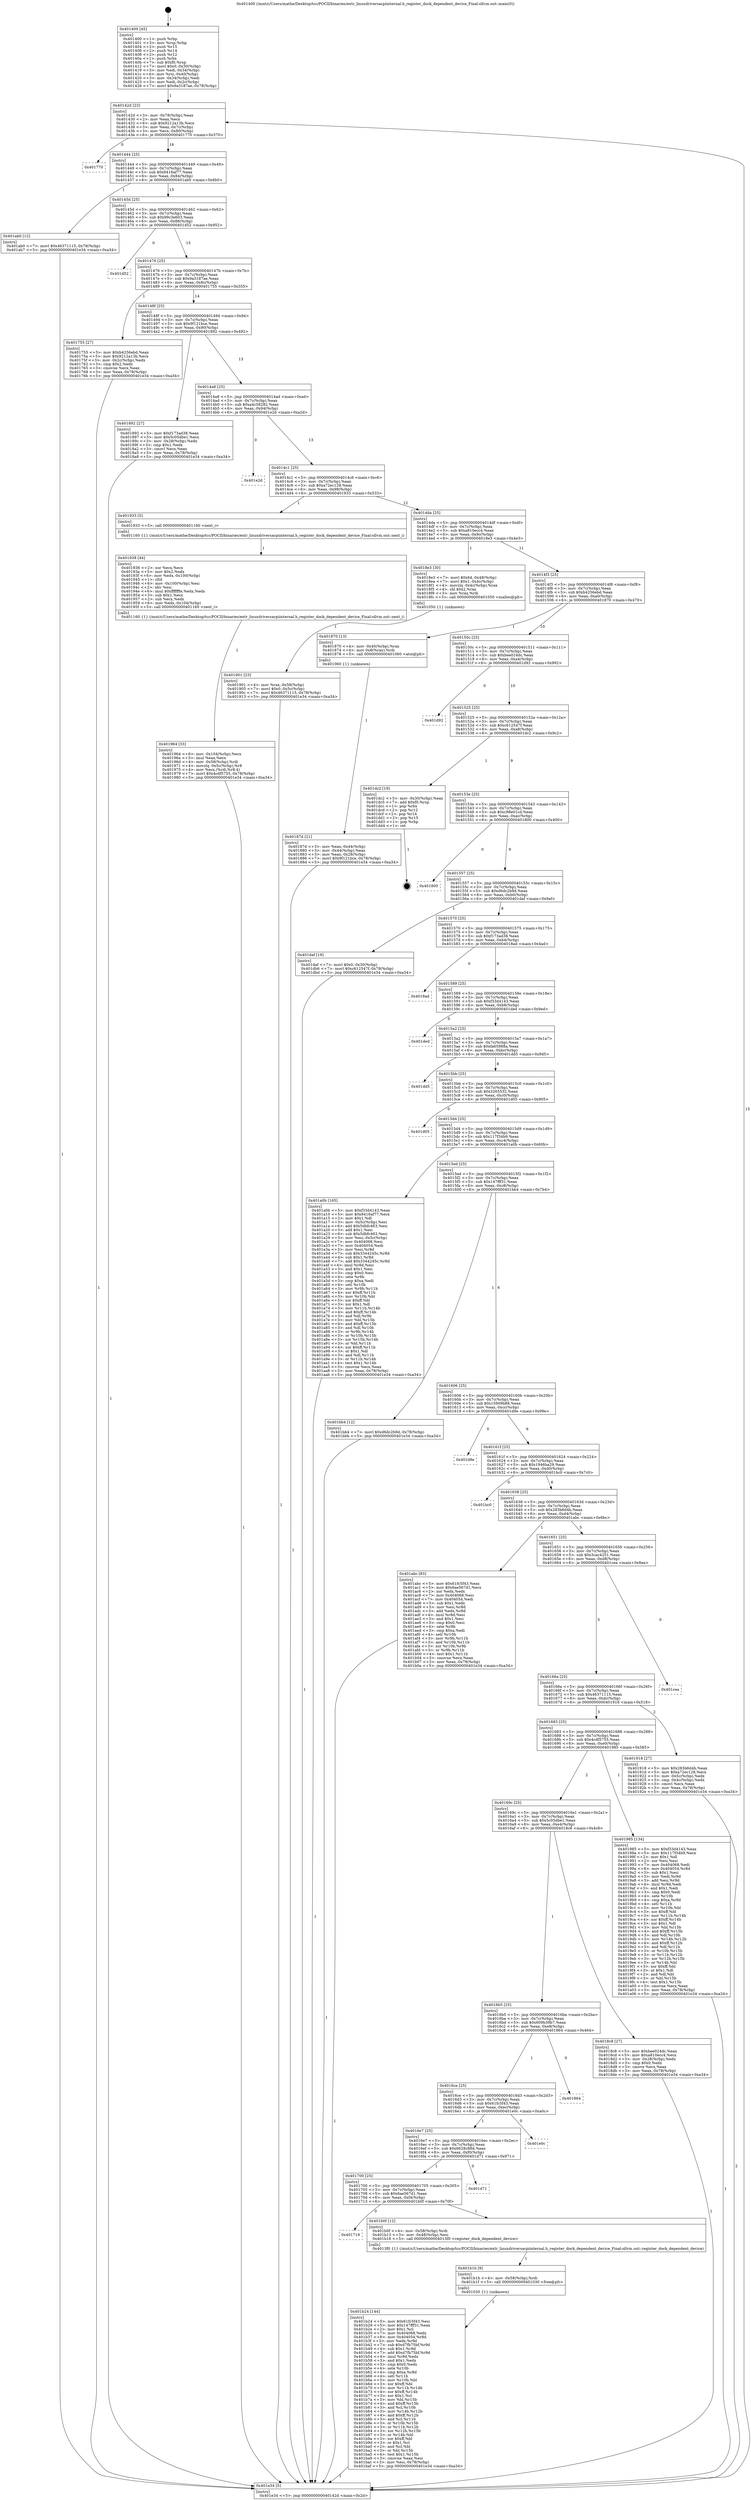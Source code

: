 digraph "0x401400" {
  label = "0x401400 (/mnt/c/Users/mathe/Desktop/tcc/POCII/binaries/extr_linuxdriversacpiinternal.h_register_dock_dependent_device_Final-ollvm.out::main(0))"
  labelloc = "t"
  node[shape=record]

  Entry [label="",width=0.3,height=0.3,shape=circle,fillcolor=black,style=filled]
  "0x40142d" [label="{
     0x40142d [23]\l
     | [instrs]\l
     &nbsp;&nbsp;0x40142d \<+3\>: mov -0x78(%rbp),%eax\l
     &nbsp;&nbsp;0x401430 \<+2\>: mov %eax,%ecx\l
     &nbsp;&nbsp;0x401432 \<+6\>: sub $0x9212a13b,%ecx\l
     &nbsp;&nbsp;0x401438 \<+3\>: mov %eax,-0x7c(%rbp)\l
     &nbsp;&nbsp;0x40143b \<+3\>: mov %ecx,-0x80(%rbp)\l
     &nbsp;&nbsp;0x40143e \<+6\>: je 0000000000401770 \<main+0x370\>\l
  }"]
  "0x401770" [label="{
     0x401770\l
  }", style=dashed]
  "0x401444" [label="{
     0x401444 [25]\l
     | [instrs]\l
     &nbsp;&nbsp;0x401444 \<+5\>: jmp 0000000000401449 \<main+0x49\>\l
     &nbsp;&nbsp;0x401449 \<+3\>: mov -0x7c(%rbp),%eax\l
     &nbsp;&nbsp;0x40144c \<+5\>: sub $0x9416af77,%eax\l
     &nbsp;&nbsp;0x401451 \<+6\>: mov %eax,-0x84(%rbp)\l
     &nbsp;&nbsp;0x401457 \<+6\>: je 0000000000401ab0 \<main+0x6b0\>\l
  }"]
  Exit [label="",width=0.3,height=0.3,shape=circle,fillcolor=black,style=filled,peripheries=2]
  "0x401ab0" [label="{
     0x401ab0 [12]\l
     | [instrs]\l
     &nbsp;&nbsp;0x401ab0 \<+7\>: movl $0x46371115,-0x78(%rbp)\l
     &nbsp;&nbsp;0x401ab7 \<+5\>: jmp 0000000000401e34 \<main+0xa34\>\l
  }"]
  "0x40145d" [label="{
     0x40145d [25]\l
     | [instrs]\l
     &nbsp;&nbsp;0x40145d \<+5\>: jmp 0000000000401462 \<main+0x62\>\l
     &nbsp;&nbsp;0x401462 \<+3\>: mov -0x7c(%rbp),%eax\l
     &nbsp;&nbsp;0x401465 \<+5\>: sub $0x99c3e603,%eax\l
     &nbsp;&nbsp;0x40146a \<+6\>: mov %eax,-0x88(%rbp)\l
     &nbsp;&nbsp;0x401470 \<+6\>: je 0000000000401d52 \<main+0x952\>\l
  }"]
  "0x401b24" [label="{
     0x401b24 [144]\l
     | [instrs]\l
     &nbsp;&nbsp;0x401b24 \<+5\>: mov $0x61fc5f43,%esi\l
     &nbsp;&nbsp;0x401b29 \<+5\>: mov $0x147fff31,%eax\l
     &nbsp;&nbsp;0x401b2e \<+2\>: mov $0x1,%cl\l
     &nbsp;&nbsp;0x401b30 \<+7\>: mov 0x404068,%edx\l
     &nbsp;&nbsp;0x401b37 \<+8\>: mov 0x404054,%r8d\l
     &nbsp;&nbsp;0x401b3f \<+3\>: mov %edx,%r9d\l
     &nbsp;&nbsp;0x401b42 \<+7\>: sub $0xd7fb75bf,%r9d\l
     &nbsp;&nbsp;0x401b49 \<+4\>: sub $0x1,%r9d\l
     &nbsp;&nbsp;0x401b4d \<+7\>: add $0xd7fb75bf,%r9d\l
     &nbsp;&nbsp;0x401b54 \<+4\>: imul %r9d,%edx\l
     &nbsp;&nbsp;0x401b58 \<+3\>: and $0x1,%edx\l
     &nbsp;&nbsp;0x401b5b \<+3\>: cmp $0x0,%edx\l
     &nbsp;&nbsp;0x401b5e \<+4\>: sete %r10b\l
     &nbsp;&nbsp;0x401b62 \<+4\>: cmp $0xa,%r8d\l
     &nbsp;&nbsp;0x401b66 \<+4\>: setl %r11b\l
     &nbsp;&nbsp;0x401b6a \<+3\>: mov %r10b,%bl\l
     &nbsp;&nbsp;0x401b6d \<+3\>: xor $0xff,%bl\l
     &nbsp;&nbsp;0x401b70 \<+3\>: mov %r11b,%r14b\l
     &nbsp;&nbsp;0x401b73 \<+4\>: xor $0xff,%r14b\l
     &nbsp;&nbsp;0x401b77 \<+3\>: xor $0x1,%cl\l
     &nbsp;&nbsp;0x401b7a \<+3\>: mov %bl,%r15b\l
     &nbsp;&nbsp;0x401b7d \<+4\>: and $0xff,%r15b\l
     &nbsp;&nbsp;0x401b81 \<+3\>: and %cl,%r10b\l
     &nbsp;&nbsp;0x401b84 \<+3\>: mov %r14b,%r12b\l
     &nbsp;&nbsp;0x401b87 \<+4\>: and $0xff,%r12b\l
     &nbsp;&nbsp;0x401b8b \<+3\>: and %cl,%r11b\l
     &nbsp;&nbsp;0x401b8e \<+3\>: or %r10b,%r15b\l
     &nbsp;&nbsp;0x401b91 \<+3\>: or %r11b,%r12b\l
     &nbsp;&nbsp;0x401b94 \<+3\>: xor %r12b,%r15b\l
     &nbsp;&nbsp;0x401b97 \<+3\>: or %r14b,%bl\l
     &nbsp;&nbsp;0x401b9a \<+3\>: xor $0xff,%bl\l
     &nbsp;&nbsp;0x401b9d \<+3\>: or $0x1,%cl\l
     &nbsp;&nbsp;0x401ba0 \<+2\>: and %cl,%bl\l
     &nbsp;&nbsp;0x401ba2 \<+3\>: or %bl,%r15b\l
     &nbsp;&nbsp;0x401ba5 \<+4\>: test $0x1,%r15b\l
     &nbsp;&nbsp;0x401ba9 \<+3\>: cmovne %eax,%esi\l
     &nbsp;&nbsp;0x401bac \<+3\>: mov %esi,-0x78(%rbp)\l
     &nbsp;&nbsp;0x401baf \<+5\>: jmp 0000000000401e34 \<main+0xa34\>\l
  }"]
  "0x401d52" [label="{
     0x401d52\l
  }", style=dashed]
  "0x401476" [label="{
     0x401476 [25]\l
     | [instrs]\l
     &nbsp;&nbsp;0x401476 \<+5\>: jmp 000000000040147b \<main+0x7b\>\l
     &nbsp;&nbsp;0x40147b \<+3\>: mov -0x7c(%rbp),%eax\l
     &nbsp;&nbsp;0x40147e \<+5\>: sub $0x9a3187ae,%eax\l
     &nbsp;&nbsp;0x401483 \<+6\>: mov %eax,-0x8c(%rbp)\l
     &nbsp;&nbsp;0x401489 \<+6\>: je 0000000000401755 \<main+0x355\>\l
  }"]
  "0x401b1b" [label="{
     0x401b1b [9]\l
     | [instrs]\l
     &nbsp;&nbsp;0x401b1b \<+4\>: mov -0x58(%rbp),%rdi\l
     &nbsp;&nbsp;0x401b1f \<+5\>: call 0000000000401030 \<free@plt\>\l
     | [calls]\l
     &nbsp;&nbsp;0x401030 \{1\} (unknown)\l
  }"]
  "0x401755" [label="{
     0x401755 [27]\l
     | [instrs]\l
     &nbsp;&nbsp;0x401755 \<+5\>: mov $0xb4256ebd,%eax\l
     &nbsp;&nbsp;0x40175a \<+5\>: mov $0x9212a13b,%ecx\l
     &nbsp;&nbsp;0x40175f \<+3\>: mov -0x2c(%rbp),%edx\l
     &nbsp;&nbsp;0x401762 \<+3\>: cmp $0x2,%edx\l
     &nbsp;&nbsp;0x401765 \<+3\>: cmovne %ecx,%eax\l
     &nbsp;&nbsp;0x401768 \<+3\>: mov %eax,-0x78(%rbp)\l
     &nbsp;&nbsp;0x40176b \<+5\>: jmp 0000000000401e34 \<main+0xa34\>\l
  }"]
  "0x40148f" [label="{
     0x40148f [25]\l
     | [instrs]\l
     &nbsp;&nbsp;0x40148f \<+5\>: jmp 0000000000401494 \<main+0x94\>\l
     &nbsp;&nbsp;0x401494 \<+3\>: mov -0x7c(%rbp),%eax\l
     &nbsp;&nbsp;0x401497 \<+5\>: sub $0x9f121bce,%eax\l
     &nbsp;&nbsp;0x40149c \<+6\>: mov %eax,-0x90(%rbp)\l
     &nbsp;&nbsp;0x4014a2 \<+6\>: je 0000000000401892 \<main+0x492\>\l
  }"]
  "0x401e34" [label="{
     0x401e34 [5]\l
     | [instrs]\l
     &nbsp;&nbsp;0x401e34 \<+5\>: jmp 000000000040142d \<main+0x2d\>\l
  }"]
  "0x401400" [label="{
     0x401400 [45]\l
     | [instrs]\l
     &nbsp;&nbsp;0x401400 \<+1\>: push %rbp\l
     &nbsp;&nbsp;0x401401 \<+3\>: mov %rsp,%rbp\l
     &nbsp;&nbsp;0x401404 \<+2\>: push %r15\l
     &nbsp;&nbsp;0x401406 \<+2\>: push %r14\l
     &nbsp;&nbsp;0x401408 \<+2\>: push %r12\l
     &nbsp;&nbsp;0x40140a \<+1\>: push %rbx\l
     &nbsp;&nbsp;0x40140b \<+7\>: sub $0xf0,%rsp\l
     &nbsp;&nbsp;0x401412 \<+7\>: movl $0x0,-0x30(%rbp)\l
     &nbsp;&nbsp;0x401419 \<+3\>: mov %edi,-0x34(%rbp)\l
     &nbsp;&nbsp;0x40141c \<+4\>: mov %rsi,-0x40(%rbp)\l
     &nbsp;&nbsp;0x401420 \<+3\>: mov -0x34(%rbp),%edi\l
     &nbsp;&nbsp;0x401423 \<+3\>: mov %edi,-0x2c(%rbp)\l
     &nbsp;&nbsp;0x401426 \<+7\>: movl $0x9a3187ae,-0x78(%rbp)\l
  }"]
  "0x401719" [label="{
     0x401719\l
  }", style=dashed]
  "0x401892" [label="{
     0x401892 [27]\l
     | [instrs]\l
     &nbsp;&nbsp;0x401892 \<+5\>: mov $0xf173ad38,%eax\l
     &nbsp;&nbsp;0x401897 \<+5\>: mov $0x5c05dbe1,%ecx\l
     &nbsp;&nbsp;0x40189c \<+3\>: mov -0x28(%rbp),%edx\l
     &nbsp;&nbsp;0x40189f \<+3\>: cmp $0x1,%edx\l
     &nbsp;&nbsp;0x4018a2 \<+3\>: cmovl %ecx,%eax\l
     &nbsp;&nbsp;0x4018a5 \<+3\>: mov %eax,-0x78(%rbp)\l
     &nbsp;&nbsp;0x4018a8 \<+5\>: jmp 0000000000401e34 \<main+0xa34\>\l
  }"]
  "0x4014a8" [label="{
     0x4014a8 [25]\l
     | [instrs]\l
     &nbsp;&nbsp;0x4014a8 \<+5\>: jmp 00000000004014ad \<main+0xad\>\l
     &nbsp;&nbsp;0x4014ad \<+3\>: mov -0x7c(%rbp),%eax\l
     &nbsp;&nbsp;0x4014b0 \<+5\>: sub $0xa4c58282,%eax\l
     &nbsp;&nbsp;0x4014b5 \<+6\>: mov %eax,-0x94(%rbp)\l
     &nbsp;&nbsp;0x4014bb \<+6\>: je 0000000000401e2d \<main+0xa2d\>\l
  }"]
  "0x401b0f" [label="{
     0x401b0f [12]\l
     | [instrs]\l
     &nbsp;&nbsp;0x401b0f \<+4\>: mov -0x58(%rbp),%rdi\l
     &nbsp;&nbsp;0x401b13 \<+3\>: mov -0x48(%rbp),%esi\l
     &nbsp;&nbsp;0x401b16 \<+5\>: call 00000000004013f0 \<register_dock_dependent_device\>\l
     | [calls]\l
     &nbsp;&nbsp;0x4013f0 \{1\} (/mnt/c/Users/mathe/Desktop/tcc/POCII/binaries/extr_linuxdriversacpiinternal.h_register_dock_dependent_device_Final-ollvm.out::register_dock_dependent_device)\l
  }"]
  "0x401e2d" [label="{
     0x401e2d\l
  }", style=dashed]
  "0x4014c1" [label="{
     0x4014c1 [25]\l
     | [instrs]\l
     &nbsp;&nbsp;0x4014c1 \<+5\>: jmp 00000000004014c6 \<main+0xc6\>\l
     &nbsp;&nbsp;0x4014c6 \<+3\>: mov -0x7c(%rbp),%eax\l
     &nbsp;&nbsp;0x4014c9 \<+5\>: sub $0xa72ec128,%eax\l
     &nbsp;&nbsp;0x4014ce \<+6\>: mov %eax,-0x98(%rbp)\l
     &nbsp;&nbsp;0x4014d4 \<+6\>: je 0000000000401933 \<main+0x533\>\l
  }"]
  "0x401700" [label="{
     0x401700 [25]\l
     | [instrs]\l
     &nbsp;&nbsp;0x401700 \<+5\>: jmp 0000000000401705 \<main+0x305\>\l
     &nbsp;&nbsp;0x401705 \<+3\>: mov -0x7c(%rbp),%eax\l
     &nbsp;&nbsp;0x401708 \<+5\>: sub $0x6ae567d1,%eax\l
     &nbsp;&nbsp;0x40170d \<+6\>: mov %eax,-0xf4(%rbp)\l
     &nbsp;&nbsp;0x401713 \<+6\>: je 0000000000401b0f \<main+0x70f\>\l
  }"]
  "0x401933" [label="{
     0x401933 [5]\l
     | [instrs]\l
     &nbsp;&nbsp;0x401933 \<+5\>: call 0000000000401160 \<next_i\>\l
     | [calls]\l
     &nbsp;&nbsp;0x401160 \{1\} (/mnt/c/Users/mathe/Desktop/tcc/POCII/binaries/extr_linuxdriversacpiinternal.h_register_dock_dependent_device_Final-ollvm.out::next_i)\l
  }"]
  "0x4014da" [label="{
     0x4014da [25]\l
     | [instrs]\l
     &nbsp;&nbsp;0x4014da \<+5\>: jmp 00000000004014df \<main+0xdf\>\l
     &nbsp;&nbsp;0x4014df \<+3\>: mov -0x7c(%rbp),%eax\l
     &nbsp;&nbsp;0x4014e2 \<+5\>: sub $0xa810ecc4,%eax\l
     &nbsp;&nbsp;0x4014e7 \<+6\>: mov %eax,-0x9c(%rbp)\l
     &nbsp;&nbsp;0x4014ed \<+6\>: je 00000000004018e3 \<main+0x4e3\>\l
  }"]
  "0x401d71" [label="{
     0x401d71\l
  }", style=dashed]
  "0x4018e3" [label="{
     0x4018e3 [30]\l
     | [instrs]\l
     &nbsp;&nbsp;0x4018e3 \<+7\>: movl $0x64,-0x48(%rbp)\l
     &nbsp;&nbsp;0x4018ea \<+7\>: movl $0x1,-0x4c(%rbp)\l
     &nbsp;&nbsp;0x4018f1 \<+4\>: movslq -0x4c(%rbp),%rax\l
     &nbsp;&nbsp;0x4018f5 \<+4\>: shl $0x2,%rax\l
     &nbsp;&nbsp;0x4018f9 \<+3\>: mov %rax,%rdi\l
     &nbsp;&nbsp;0x4018fc \<+5\>: call 0000000000401050 \<malloc@plt\>\l
     | [calls]\l
     &nbsp;&nbsp;0x401050 \{1\} (unknown)\l
  }"]
  "0x4014f3" [label="{
     0x4014f3 [25]\l
     | [instrs]\l
     &nbsp;&nbsp;0x4014f3 \<+5\>: jmp 00000000004014f8 \<main+0xf8\>\l
     &nbsp;&nbsp;0x4014f8 \<+3\>: mov -0x7c(%rbp),%eax\l
     &nbsp;&nbsp;0x4014fb \<+5\>: sub $0xb4256ebd,%eax\l
     &nbsp;&nbsp;0x401500 \<+6\>: mov %eax,-0xa0(%rbp)\l
     &nbsp;&nbsp;0x401506 \<+6\>: je 0000000000401870 \<main+0x470\>\l
  }"]
  "0x4016e7" [label="{
     0x4016e7 [25]\l
     | [instrs]\l
     &nbsp;&nbsp;0x4016e7 \<+5\>: jmp 00000000004016ec \<main+0x2ec\>\l
     &nbsp;&nbsp;0x4016ec \<+3\>: mov -0x7c(%rbp),%eax\l
     &nbsp;&nbsp;0x4016ef \<+5\>: sub $0x6628c88d,%eax\l
     &nbsp;&nbsp;0x4016f4 \<+6\>: mov %eax,-0xf0(%rbp)\l
     &nbsp;&nbsp;0x4016fa \<+6\>: je 0000000000401d71 \<main+0x971\>\l
  }"]
  "0x401870" [label="{
     0x401870 [13]\l
     | [instrs]\l
     &nbsp;&nbsp;0x401870 \<+4\>: mov -0x40(%rbp),%rax\l
     &nbsp;&nbsp;0x401874 \<+4\>: mov 0x8(%rax),%rdi\l
     &nbsp;&nbsp;0x401878 \<+5\>: call 0000000000401060 \<atoi@plt\>\l
     | [calls]\l
     &nbsp;&nbsp;0x401060 \{1\} (unknown)\l
  }"]
  "0x40150c" [label="{
     0x40150c [25]\l
     | [instrs]\l
     &nbsp;&nbsp;0x40150c \<+5\>: jmp 0000000000401511 \<main+0x111\>\l
     &nbsp;&nbsp;0x401511 \<+3\>: mov -0x7c(%rbp),%eax\l
     &nbsp;&nbsp;0x401514 \<+5\>: sub $0xbee024dc,%eax\l
     &nbsp;&nbsp;0x401519 \<+6\>: mov %eax,-0xa4(%rbp)\l
     &nbsp;&nbsp;0x40151f \<+6\>: je 0000000000401d92 \<main+0x992\>\l
  }"]
  "0x40187d" [label="{
     0x40187d [21]\l
     | [instrs]\l
     &nbsp;&nbsp;0x40187d \<+3\>: mov %eax,-0x44(%rbp)\l
     &nbsp;&nbsp;0x401880 \<+3\>: mov -0x44(%rbp),%eax\l
     &nbsp;&nbsp;0x401883 \<+3\>: mov %eax,-0x28(%rbp)\l
     &nbsp;&nbsp;0x401886 \<+7\>: movl $0x9f121bce,-0x78(%rbp)\l
     &nbsp;&nbsp;0x40188d \<+5\>: jmp 0000000000401e34 \<main+0xa34\>\l
  }"]
  "0x401e0c" [label="{
     0x401e0c\l
  }", style=dashed]
  "0x401d92" [label="{
     0x401d92\l
  }", style=dashed]
  "0x401525" [label="{
     0x401525 [25]\l
     | [instrs]\l
     &nbsp;&nbsp;0x401525 \<+5\>: jmp 000000000040152a \<main+0x12a\>\l
     &nbsp;&nbsp;0x40152a \<+3\>: mov -0x7c(%rbp),%eax\l
     &nbsp;&nbsp;0x40152d \<+5\>: sub $0xc612547f,%eax\l
     &nbsp;&nbsp;0x401532 \<+6\>: mov %eax,-0xa8(%rbp)\l
     &nbsp;&nbsp;0x401538 \<+6\>: je 0000000000401dc2 \<main+0x9c2\>\l
  }"]
  "0x4016ce" [label="{
     0x4016ce [25]\l
     | [instrs]\l
     &nbsp;&nbsp;0x4016ce \<+5\>: jmp 00000000004016d3 \<main+0x2d3\>\l
     &nbsp;&nbsp;0x4016d3 \<+3\>: mov -0x7c(%rbp),%eax\l
     &nbsp;&nbsp;0x4016d6 \<+5\>: sub $0x61fc5f43,%eax\l
     &nbsp;&nbsp;0x4016db \<+6\>: mov %eax,-0xec(%rbp)\l
     &nbsp;&nbsp;0x4016e1 \<+6\>: je 0000000000401e0c \<main+0xa0c\>\l
  }"]
  "0x401dc2" [label="{
     0x401dc2 [19]\l
     | [instrs]\l
     &nbsp;&nbsp;0x401dc2 \<+3\>: mov -0x30(%rbp),%eax\l
     &nbsp;&nbsp;0x401dc5 \<+7\>: add $0xf0,%rsp\l
     &nbsp;&nbsp;0x401dcc \<+1\>: pop %rbx\l
     &nbsp;&nbsp;0x401dcd \<+2\>: pop %r12\l
     &nbsp;&nbsp;0x401dcf \<+2\>: pop %r14\l
     &nbsp;&nbsp;0x401dd1 \<+2\>: pop %r15\l
     &nbsp;&nbsp;0x401dd3 \<+1\>: pop %rbp\l
     &nbsp;&nbsp;0x401dd4 \<+1\>: ret\l
  }"]
  "0x40153e" [label="{
     0x40153e [25]\l
     | [instrs]\l
     &nbsp;&nbsp;0x40153e \<+5\>: jmp 0000000000401543 \<main+0x143\>\l
     &nbsp;&nbsp;0x401543 \<+3\>: mov -0x7c(%rbp),%eax\l
     &nbsp;&nbsp;0x401546 \<+5\>: sub $0xc98e01cd,%eax\l
     &nbsp;&nbsp;0x40154b \<+6\>: mov %eax,-0xac(%rbp)\l
     &nbsp;&nbsp;0x401551 \<+6\>: je 0000000000401800 \<main+0x400\>\l
  }"]
  "0x401864" [label="{
     0x401864\l
  }", style=dashed]
  "0x401800" [label="{
     0x401800\l
  }", style=dashed]
  "0x401557" [label="{
     0x401557 [25]\l
     | [instrs]\l
     &nbsp;&nbsp;0x401557 \<+5\>: jmp 000000000040155c \<main+0x15c\>\l
     &nbsp;&nbsp;0x40155c \<+3\>: mov -0x7c(%rbp),%eax\l
     &nbsp;&nbsp;0x40155f \<+5\>: sub $0xd6dc2b9d,%eax\l
     &nbsp;&nbsp;0x401564 \<+6\>: mov %eax,-0xb0(%rbp)\l
     &nbsp;&nbsp;0x40156a \<+6\>: je 0000000000401daf \<main+0x9af\>\l
  }"]
  "0x401964" [label="{
     0x401964 [33]\l
     | [instrs]\l
     &nbsp;&nbsp;0x401964 \<+6\>: mov -0x104(%rbp),%ecx\l
     &nbsp;&nbsp;0x40196a \<+3\>: imul %eax,%ecx\l
     &nbsp;&nbsp;0x40196d \<+4\>: mov -0x58(%rbp),%rdi\l
     &nbsp;&nbsp;0x401971 \<+4\>: movslq -0x5c(%rbp),%r8\l
     &nbsp;&nbsp;0x401975 \<+4\>: mov %ecx,(%rdi,%r8,4)\l
     &nbsp;&nbsp;0x401979 \<+7\>: movl $0x4cdf5755,-0x78(%rbp)\l
     &nbsp;&nbsp;0x401980 \<+5\>: jmp 0000000000401e34 \<main+0xa34\>\l
  }"]
  "0x401daf" [label="{
     0x401daf [19]\l
     | [instrs]\l
     &nbsp;&nbsp;0x401daf \<+7\>: movl $0x0,-0x30(%rbp)\l
     &nbsp;&nbsp;0x401db6 \<+7\>: movl $0xc612547f,-0x78(%rbp)\l
     &nbsp;&nbsp;0x401dbd \<+5\>: jmp 0000000000401e34 \<main+0xa34\>\l
  }"]
  "0x401570" [label="{
     0x401570 [25]\l
     | [instrs]\l
     &nbsp;&nbsp;0x401570 \<+5\>: jmp 0000000000401575 \<main+0x175\>\l
     &nbsp;&nbsp;0x401575 \<+3\>: mov -0x7c(%rbp),%eax\l
     &nbsp;&nbsp;0x401578 \<+5\>: sub $0xf173ad38,%eax\l
     &nbsp;&nbsp;0x40157d \<+6\>: mov %eax,-0xb4(%rbp)\l
     &nbsp;&nbsp;0x401583 \<+6\>: je 00000000004018ad \<main+0x4ad\>\l
  }"]
  "0x401938" [label="{
     0x401938 [44]\l
     | [instrs]\l
     &nbsp;&nbsp;0x401938 \<+2\>: xor %ecx,%ecx\l
     &nbsp;&nbsp;0x40193a \<+5\>: mov $0x2,%edx\l
     &nbsp;&nbsp;0x40193f \<+6\>: mov %edx,-0x100(%rbp)\l
     &nbsp;&nbsp;0x401945 \<+1\>: cltd\l
     &nbsp;&nbsp;0x401946 \<+6\>: mov -0x100(%rbp),%esi\l
     &nbsp;&nbsp;0x40194c \<+2\>: idiv %esi\l
     &nbsp;&nbsp;0x40194e \<+6\>: imul $0xfffffffe,%edx,%edx\l
     &nbsp;&nbsp;0x401954 \<+3\>: sub $0x1,%ecx\l
     &nbsp;&nbsp;0x401957 \<+2\>: sub %ecx,%edx\l
     &nbsp;&nbsp;0x401959 \<+6\>: mov %edx,-0x104(%rbp)\l
     &nbsp;&nbsp;0x40195f \<+5\>: call 0000000000401160 \<next_i\>\l
     | [calls]\l
     &nbsp;&nbsp;0x401160 \{1\} (/mnt/c/Users/mathe/Desktop/tcc/POCII/binaries/extr_linuxdriversacpiinternal.h_register_dock_dependent_device_Final-ollvm.out::next_i)\l
  }"]
  "0x4018ad" [label="{
     0x4018ad\l
  }", style=dashed]
  "0x401589" [label="{
     0x401589 [25]\l
     | [instrs]\l
     &nbsp;&nbsp;0x401589 \<+5\>: jmp 000000000040158e \<main+0x18e\>\l
     &nbsp;&nbsp;0x40158e \<+3\>: mov -0x7c(%rbp),%eax\l
     &nbsp;&nbsp;0x401591 \<+5\>: sub $0xf33d4143,%eax\l
     &nbsp;&nbsp;0x401596 \<+6\>: mov %eax,-0xb8(%rbp)\l
     &nbsp;&nbsp;0x40159c \<+6\>: je 0000000000401ded \<main+0x9ed\>\l
  }"]
  "0x401901" [label="{
     0x401901 [23]\l
     | [instrs]\l
     &nbsp;&nbsp;0x401901 \<+4\>: mov %rax,-0x58(%rbp)\l
     &nbsp;&nbsp;0x401905 \<+7\>: movl $0x0,-0x5c(%rbp)\l
     &nbsp;&nbsp;0x40190c \<+7\>: movl $0x46371115,-0x78(%rbp)\l
     &nbsp;&nbsp;0x401913 \<+5\>: jmp 0000000000401e34 \<main+0xa34\>\l
  }"]
  "0x401ded" [label="{
     0x401ded\l
  }", style=dashed]
  "0x4015a2" [label="{
     0x4015a2 [25]\l
     | [instrs]\l
     &nbsp;&nbsp;0x4015a2 \<+5\>: jmp 00000000004015a7 \<main+0x1a7\>\l
     &nbsp;&nbsp;0x4015a7 \<+3\>: mov -0x7c(%rbp),%eax\l
     &nbsp;&nbsp;0x4015aa \<+5\>: sub $0xfa65988a,%eax\l
     &nbsp;&nbsp;0x4015af \<+6\>: mov %eax,-0xbc(%rbp)\l
     &nbsp;&nbsp;0x4015b5 \<+6\>: je 0000000000401dd5 \<main+0x9d5\>\l
  }"]
  "0x4016b5" [label="{
     0x4016b5 [25]\l
     | [instrs]\l
     &nbsp;&nbsp;0x4016b5 \<+5\>: jmp 00000000004016ba \<main+0x2ba\>\l
     &nbsp;&nbsp;0x4016ba \<+3\>: mov -0x7c(%rbp),%eax\l
     &nbsp;&nbsp;0x4016bd \<+5\>: sub $0x609b39b7,%eax\l
     &nbsp;&nbsp;0x4016c2 \<+6\>: mov %eax,-0xe8(%rbp)\l
     &nbsp;&nbsp;0x4016c8 \<+6\>: je 0000000000401864 \<main+0x464\>\l
  }"]
  "0x401dd5" [label="{
     0x401dd5\l
  }", style=dashed]
  "0x4015bb" [label="{
     0x4015bb [25]\l
     | [instrs]\l
     &nbsp;&nbsp;0x4015bb \<+5\>: jmp 00000000004015c0 \<main+0x1c0\>\l
     &nbsp;&nbsp;0x4015c0 \<+3\>: mov -0x7c(%rbp),%eax\l
     &nbsp;&nbsp;0x4015c3 \<+5\>: sub $0x3265532,%eax\l
     &nbsp;&nbsp;0x4015c8 \<+6\>: mov %eax,-0xc0(%rbp)\l
     &nbsp;&nbsp;0x4015ce \<+6\>: je 0000000000401d05 \<main+0x905\>\l
  }"]
  "0x4018c8" [label="{
     0x4018c8 [27]\l
     | [instrs]\l
     &nbsp;&nbsp;0x4018c8 \<+5\>: mov $0xbee024dc,%eax\l
     &nbsp;&nbsp;0x4018cd \<+5\>: mov $0xa810ecc4,%ecx\l
     &nbsp;&nbsp;0x4018d2 \<+3\>: mov -0x28(%rbp),%edx\l
     &nbsp;&nbsp;0x4018d5 \<+3\>: cmp $0x0,%edx\l
     &nbsp;&nbsp;0x4018d8 \<+3\>: cmove %ecx,%eax\l
     &nbsp;&nbsp;0x4018db \<+3\>: mov %eax,-0x78(%rbp)\l
     &nbsp;&nbsp;0x4018de \<+5\>: jmp 0000000000401e34 \<main+0xa34\>\l
  }"]
  "0x401d05" [label="{
     0x401d05\l
  }", style=dashed]
  "0x4015d4" [label="{
     0x4015d4 [25]\l
     | [instrs]\l
     &nbsp;&nbsp;0x4015d4 \<+5\>: jmp 00000000004015d9 \<main+0x1d9\>\l
     &nbsp;&nbsp;0x4015d9 \<+3\>: mov -0x7c(%rbp),%eax\l
     &nbsp;&nbsp;0x4015dc \<+5\>: sub $0x117f34b9,%eax\l
     &nbsp;&nbsp;0x4015e1 \<+6\>: mov %eax,-0xc4(%rbp)\l
     &nbsp;&nbsp;0x4015e7 \<+6\>: je 0000000000401a0b \<main+0x60b\>\l
  }"]
  "0x40169c" [label="{
     0x40169c [25]\l
     | [instrs]\l
     &nbsp;&nbsp;0x40169c \<+5\>: jmp 00000000004016a1 \<main+0x2a1\>\l
     &nbsp;&nbsp;0x4016a1 \<+3\>: mov -0x7c(%rbp),%eax\l
     &nbsp;&nbsp;0x4016a4 \<+5\>: sub $0x5c05dbe1,%eax\l
     &nbsp;&nbsp;0x4016a9 \<+6\>: mov %eax,-0xe4(%rbp)\l
     &nbsp;&nbsp;0x4016af \<+6\>: je 00000000004018c8 \<main+0x4c8\>\l
  }"]
  "0x401a0b" [label="{
     0x401a0b [165]\l
     | [instrs]\l
     &nbsp;&nbsp;0x401a0b \<+5\>: mov $0xf33d4143,%eax\l
     &nbsp;&nbsp;0x401a10 \<+5\>: mov $0x9416af77,%ecx\l
     &nbsp;&nbsp;0x401a15 \<+2\>: mov $0x1,%dl\l
     &nbsp;&nbsp;0x401a17 \<+3\>: mov -0x5c(%rbp),%esi\l
     &nbsp;&nbsp;0x401a1a \<+6\>: add $0x5dbfc463,%esi\l
     &nbsp;&nbsp;0x401a20 \<+3\>: add $0x1,%esi\l
     &nbsp;&nbsp;0x401a23 \<+6\>: sub $0x5dbfc463,%esi\l
     &nbsp;&nbsp;0x401a29 \<+3\>: mov %esi,-0x5c(%rbp)\l
     &nbsp;&nbsp;0x401a2c \<+7\>: mov 0x404068,%esi\l
     &nbsp;&nbsp;0x401a33 \<+7\>: mov 0x404054,%edi\l
     &nbsp;&nbsp;0x401a3a \<+3\>: mov %esi,%r8d\l
     &nbsp;&nbsp;0x401a3d \<+7\>: sub $0x3344245c,%r8d\l
     &nbsp;&nbsp;0x401a44 \<+4\>: sub $0x1,%r8d\l
     &nbsp;&nbsp;0x401a48 \<+7\>: add $0x3344245c,%r8d\l
     &nbsp;&nbsp;0x401a4f \<+4\>: imul %r8d,%esi\l
     &nbsp;&nbsp;0x401a53 \<+3\>: and $0x1,%esi\l
     &nbsp;&nbsp;0x401a56 \<+3\>: cmp $0x0,%esi\l
     &nbsp;&nbsp;0x401a59 \<+4\>: sete %r9b\l
     &nbsp;&nbsp;0x401a5d \<+3\>: cmp $0xa,%edi\l
     &nbsp;&nbsp;0x401a60 \<+4\>: setl %r10b\l
     &nbsp;&nbsp;0x401a64 \<+3\>: mov %r9b,%r11b\l
     &nbsp;&nbsp;0x401a67 \<+4\>: xor $0xff,%r11b\l
     &nbsp;&nbsp;0x401a6b \<+3\>: mov %r10b,%bl\l
     &nbsp;&nbsp;0x401a6e \<+3\>: xor $0xff,%bl\l
     &nbsp;&nbsp;0x401a71 \<+3\>: xor $0x1,%dl\l
     &nbsp;&nbsp;0x401a74 \<+3\>: mov %r11b,%r14b\l
     &nbsp;&nbsp;0x401a77 \<+4\>: and $0xff,%r14b\l
     &nbsp;&nbsp;0x401a7b \<+3\>: and %dl,%r9b\l
     &nbsp;&nbsp;0x401a7e \<+3\>: mov %bl,%r15b\l
     &nbsp;&nbsp;0x401a81 \<+4\>: and $0xff,%r15b\l
     &nbsp;&nbsp;0x401a85 \<+3\>: and %dl,%r10b\l
     &nbsp;&nbsp;0x401a88 \<+3\>: or %r9b,%r14b\l
     &nbsp;&nbsp;0x401a8b \<+3\>: or %r10b,%r15b\l
     &nbsp;&nbsp;0x401a8e \<+3\>: xor %r15b,%r14b\l
     &nbsp;&nbsp;0x401a91 \<+3\>: or %bl,%r11b\l
     &nbsp;&nbsp;0x401a94 \<+4\>: xor $0xff,%r11b\l
     &nbsp;&nbsp;0x401a98 \<+3\>: or $0x1,%dl\l
     &nbsp;&nbsp;0x401a9b \<+3\>: and %dl,%r11b\l
     &nbsp;&nbsp;0x401a9e \<+3\>: or %r11b,%r14b\l
     &nbsp;&nbsp;0x401aa1 \<+4\>: test $0x1,%r14b\l
     &nbsp;&nbsp;0x401aa5 \<+3\>: cmovne %ecx,%eax\l
     &nbsp;&nbsp;0x401aa8 \<+3\>: mov %eax,-0x78(%rbp)\l
     &nbsp;&nbsp;0x401aab \<+5\>: jmp 0000000000401e34 \<main+0xa34\>\l
  }"]
  "0x4015ed" [label="{
     0x4015ed [25]\l
     | [instrs]\l
     &nbsp;&nbsp;0x4015ed \<+5\>: jmp 00000000004015f2 \<main+0x1f2\>\l
     &nbsp;&nbsp;0x4015f2 \<+3\>: mov -0x7c(%rbp),%eax\l
     &nbsp;&nbsp;0x4015f5 \<+5\>: sub $0x147fff31,%eax\l
     &nbsp;&nbsp;0x4015fa \<+6\>: mov %eax,-0xc8(%rbp)\l
     &nbsp;&nbsp;0x401600 \<+6\>: je 0000000000401bb4 \<main+0x7b4\>\l
  }"]
  "0x401985" [label="{
     0x401985 [134]\l
     | [instrs]\l
     &nbsp;&nbsp;0x401985 \<+5\>: mov $0xf33d4143,%eax\l
     &nbsp;&nbsp;0x40198a \<+5\>: mov $0x117f34b9,%ecx\l
     &nbsp;&nbsp;0x40198f \<+2\>: mov $0x1,%dl\l
     &nbsp;&nbsp;0x401991 \<+2\>: xor %esi,%esi\l
     &nbsp;&nbsp;0x401993 \<+7\>: mov 0x404068,%edi\l
     &nbsp;&nbsp;0x40199a \<+8\>: mov 0x404054,%r8d\l
     &nbsp;&nbsp;0x4019a2 \<+3\>: sub $0x1,%esi\l
     &nbsp;&nbsp;0x4019a5 \<+3\>: mov %edi,%r9d\l
     &nbsp;&nbsp;0x4019a8 \<+3\>: add %esi,%r9d\l
     &nbsp;&nbsp;0x4019ab \<+4\>: imul %r9d,%edi\l
     &nbsp;&nbsp;0x4019af \<+3\>: and $0x1,%edi\l
     &nbsp;&nbsp;0x4019b2 \<+3\>: cmp $0x0,%edi\l
     &nbsp;&nbsp;0x4019b5 \<+4\>: sete %r10b\l
     &nbsp;&nbsp;0x4019b9 \<+4\>: cmp $0xa,%r8d\l
     &nbsp;&nbsp;0x4019bd \<+4\>: setl %r11b\l
     &nbsp;&nbsp;0x4019c1 \<+3\>: mov %r10b,%bl\l
     &nbsp;&nbsp;0x4019c4 \<+3\>: xor $0xff,%bl\l
     &nbsp;&nbsp;0x4019c7 \<+3\>: mov %r11b,%r14b\l
     &nbsp;&nbsp;0x4019ca \<+4\>: xor $0xff,%r14b\l
     &nbsp;&nbsp;0x4019ce \<+3\>: xor $0x1,%dl\l
     &nbsp;&nbsp;0x4019d1 \<+3\>: mov %bl,%r15b\l
     &nbsp;&nbsp;0x4019d4 \<+4\>: and $0xff,%r15b\l
     &nbsp;&nbsp;0x4019d8 \<+3\>: and %dl,%r10b\l
     &nbsp;&nbsp;0x4019db \<+3\>: mov %r14b,%r12b\l
     &nbsp;&nbsp;0x4019de \<+4\>: and $0xff,%r12b\l
     &nbsp;&nbsp;0x4019e2 \<+3\>: and %dl,%r11b\l
     &nbsp;&nbsp;0x4019e5 \<+3\>: or %r10b,%r15b\l
     &nbsp;&nbsp;0x4019e8 \<+3\>: or %r11b,%r12b\l
     &nbsp;&nbsp;0x4019eb \<+3\>: xor %r12b,%r15b\l
     &nbsp;&nbsp;0x4019ee \<+3\>: or %r14b,%bl\l
     &nbsp;&nbsp;0x4019f1 \<+3\>: xor $0xff,%bl\l
     &nbsp;&nbsp;0x4019f4 \<+3\>: or $0x1,%dl\l
     &nbsp;&nbsp;0x4019f7 \<+2\>: and %dl,%bl\l
     &nbsp;&nbsp;0x4019f9 \<+3\>: or %bl,%r15b\l
     &nbsp;&nbsp;0x4019fc \<+4\>: test $0x1,%r15b\l
     &nbsp;&nbsp;0x401a00 \<+3\>: cmovne %ecx,%eax\l
     &nbsp;&nbsp;0x401a03 \<+3\>: mov %eax,-0x78(%rbp)\l
     &nbsp;&nbsp;0x401a06 \<+5\>: jmp 0000000000401e34 \<main+0xa34\>\l
  }"]
  "0x401bb4" [label="{
     0x401bb4 [12]\l
     | [instrs]\l
     &nbsp;&nbsp;0x401bb4 \<+7\>: movl $0xd6dc2b9d,-0x78(%rbp)\l
     &nbsp;&nbsp;0x401bbb \<+5\>: jmp 0000000000401e34 \<main+0xa34\>\l
  }"]
  "0x401606" [label="{
     0x401606 [25]\l
     | [instrs]\l
     &nbsp;&nbsp;0x401606 \<+5\>: jmp 000000000040160b \<main+0x20b\>\l
     &nbsp;&nbsp;0x40160b \<+3\>: mov -0x7c(%rbp),%eax\l
     &nbsp;&nbsp;0x40160e \<+5\>: sub $0x15909b88,%eax\l
     &nbsp;&nbsp;0x401613 \<+6\>: mov %eax,-0xcc(%rbp)\l
     &nbsp;&nbsp;0x401619 \<+6\>: je 0000000000401d9e \<main+0x99e\>\l
  }"]
  "0x401683" [label="{
     0x401683 [25]\l
     | [instrs]\l
     &nbsp;&nbsp;0x401683 \<+5\>: jmp 0000000000401688 \<main+0x288\>\l
     &nbsp;&nbsp;0x401688 \<+3\>: mov -0x7c(%rbp),%eax\l
     &nbsp;&nbsp;0x40168b \<+5\>: sub $0x4cdf5755,%eax\l
     &nbsp;&nbsp;0x401690 \<+6\>: mov %eax,-0xe0(%rbp)\l
     &nbsp;&nbsp;0x401696 \<+6\>: je 0000000000401985 \<main+0x585\>\l
  }"]
  "0x401d9e" [label="{
     0x401d9e\l
  }", style=dashed]
  "0x40161f" [label="{
     0x40161f [25]\l
     | [instrs]\l
     &nbsp;&nbsp;0x40161f \<+5\>: jmp 0000000000401624 \<main+0x224\>\l
     &nbsp;&nbsp;0x401624 \<+3\>: mov -0x7c(%rbp),%eax\l
     &nbsp;&nbsp;0x401627 \<+5\>: sub $0x1946ba29,%eax\l
     &nbsp;&nbsp;0x40162c \<+6\>: mov %eax,-0xd0(%rbp)\l
     &nbsp;&nbsp;0x401632 \<+6\>: je 0000000000401bc0 \<main+0x7c0\>\l
  }"]
  "0x401918" [label="{
     0x401918 [27]\l
     | [instrs]\l
     &nbsp;&nbsp;0x401918 \<+5\>: mov $0x283b6d4b,%eax\l
     &nbsp;&nbsp;0x40191d \<+5\>: mov $0xa72ec128,%ecx\l
     &nbsp;&nbsp;0x401922 \<+3\>: mov -0x5c(%rbp),%edx\l
     &nbsp;&nbsp;0x401925 \<+3\>: cmp -0x4c(%rbp),%edx\l
     &nbsp;&nbsp;0x401928 \<+3\>: cmovl %ecx,%eax\l
     &nbsp;&nbsp;0x40192b \<+3\>: mov %eax,-0x78(%rbp)\l
     &nbsp;&nbsp;0x40192e \<+5\>: jmp 0000000000401e34 \<main+0xa34\>\l
  }"]
  "0x401bc0" [label="{
     0x401bc0\l
  }", style=dashed]
  "0x401638" [label="{
     0x401638 [25]\l
     | [instrs]\l
     &nbsp;&nbsp;0x401638 \<+5\>: jmp 000000000040163d \<main+0x23d\>\l
     &nbsp;&nbsp;0x40163d \<+3\>: mov -0x7c(%rbp),%eax\l
     &nbsp;&nbsp;0x401640 \<+5\>: sub $0x283b6d4b,%eax\l
     &nbsp;&nbsp;0x401645 \<+6\>: mov %eax,-0xd4(%rbp)\l
     &nbsp;&nbsp;0x40164b \<+6\>: je 0000000000401abc \<main+0x6bc\>\l
  }"]
  "0x40166a" [label="{
     0x40166a [25]\l
     | [instrs]\l
     &nbsp;&nbsp;0x40166a \<+5\>: jmp 000000000040166f \<main+0x26f\>\l
     &nbsp;&nbsp;0x40166f \<+3\>: mov -0x7c(%rbp),%eax\l
     &nbsp;&nbsp;0x401672 \<+5\>: sub $0x46371115,%eax\l
     &nbsp;&nbsp;0x401677 \<+6\>: mov %eax,-0xdc(%rbp)\l
     &nbsp;&nbsp;0x40167d \<+6\>: je 0000000000401918 \<main+0x518\>\l
  }"]
  "0x401abc" [label="{
     0x401abc [83]\l
     | [instrs]\l
     &nbsp;&nbsp;0x401abc \<+5\>: mov $0x61fc5f43,%eax\l
     &nbsp;&nbsp;0x401ac1 \<+5\>: mov $0x6ae567d1,%ecx\l
     &nbsp;&nbsp;0x401ac6 \<+2\>: xor %edx,%edx\l
     &nbsp;&nbsp;0x401ac8 \<+7\>: mov 0x404068,%esi\l
     &nbsp;&nbsp;0x401acf \<+7\>: mov 0x404054,%edi\l
     &nbsp;&nbsp;0x401ad6 \<+3\>: sub $0x1,%edx\l
     &nbsp;&nbsp;0x401ad9 \<+3\>: mov %esi,%r8d\l
     &nbsp;&nbsp;0x401adc \<+3\>: add %edx,%r8d\l
     &nbsp;&nbsp;0x401adf \<+4\>: imul %r8d,%esi\l
     &nbsp;&nbsp;0x401ae3 \<+3\>: and $0x1,%esi\l
     &nbsp;&nbsp;0x401ae6 \<+3\>: cmp $0x0,%esi\l
     &nbsp;&nbsp;0x401ae9 \<+4\>: sete %r9b\l
     &nbsp;&nbsp;0x401aed \<+3\>: cmp $0xa,%edi\l
     &nbsp;&nbsp;0x401af0 \<+4\>: setl %r10b\l
     &nbsp;&nbsp;0x401af4 \<+3\>: mov %r9b,%r11b\l
     &nbsp;&nbsp;0x401af7 \<+3\>: and %r10b,%r11b\l
     &nbsp;&nbsp;0x401afa \<+3\>: xor %r10b,%r9b\l
     &nbsp;&nbsp;0x401afd \<+3\>: or %r9b,%r11b\l
     &nbsp;&nbsp;0x401b00 \<+4\>: test $0x1,%r11b\l
     &nbsp;&nbsp;0x401b04 \<+3\>: cmovne %ecx,%eax\l
     &nbsp;&nbsp;0x401b07 \<+3\>: mov %eax,-0x78(%rbp)\l
     &nbsp;&nbsp;0x401b0a \<+5\>: jmp 0000000000401e34 \<main+0xa34\>\l
  }"]
  "0x401651" [label="{
     0x401651 [25]\l
     | [instrs]\l
     &nbsp;&nbsp;0x401651 \<+5\>: jmp 0000000000401656 \<main+0x256\>\l
     &nbsp;&nbsp;0x401656 \<+3\>: mov -0x7c(%rbp),%eax\l
     &nbsp;&nbsp;0x401659 \<+5\>: sub $0x3cac4251,%eax\l
     &nbsp;&nbsp;0x40165e \<+6\>: mov %eax,-0xd8(%rbp)\l
     &nbsp;&nbsp;0x401664 \<+6\>: je 0000000000401cea \<main+0x8ea\>\l
  }"]
  "0x401cea" [label="{
     0x401cea\l
  }", style=dashed]
  Entry -> "0x401400" [label=" 1"]
  "0x40142d" -> "0x401770" [label=" 0"]
  "0x40142d" -> "0x401444" [label=" 16"]
  "0x401dc2" -> Exit [label=" 1"]
  "0x401444" -> "0x401ab0" [label=" 1"]
  "0x401444" -> "0x40145d" [label=" 15"]
  "0x401daf" -> "0x401e34" [label=" 1"]
  "0x40145d" -> "0x401d52" [label=" 0"]
  "0x40145d" -> "0x401476" [label=" 15"]
  "0x401bb4" -> "0x401e34" [label=" 1"]
  "0x401476" -> "0x401755" [label=" 1"]
  "0x401476" -> "0x40148f" [label=" 14"]
  "0x401755" -> "0x401e34" [label=" 1"]
  "0x401400" -> "0x40142d" [label=" 1"]
  "0x401e34" -> "0x40142d" [label=" 15"]
  "0x401b24" -> "0x401e34" [label=" 1"]
  "0x40148f" -> "0x401892" [label=" 1"]
  "0x40148f" -> "0x4014a8" [label=" 13"]
  "0x401b1b" -> "0x401b24" [label=" 1"]
  "0x4014a8" -> "0x401e2d" [label=" 0"]
  "0x4014a8" -> "0x4014c1" [label=" 13"]
  "0x401b0f" -> "0x401b1b" [label=" 1"]
  "0x4014c1" -> "0x401933" [label=" 1"]
  "0x4014c1" -> "0x4014da" [label=" 12"]
  "0x401700" -> "0x401b0f" [label=" 1"]
  "0x4014da" -> "0x4018e3" [label=" 1"]
  "0x4014da" -> "0x4014f3" [label=" 11"]
  "0x401700" -> "0x401719" [label=" 0"]
  "0x4014f3" -> "0x401870" [label=" 1"]
  "0x4014f3" -> "0x40150c" [label=" 10"]
  "0x401870" -> "0x40187d" [label=" 1"]
  "0x40187d" -> "0x401e34" [label=" 1"]
  "0x401892" -> "0x401e34" [label=" 1"]
  "0x4016e7" -> "0x401d71" [label=" 0"]
  "0x40150c" -> "0x401d92" [label=" 0"]
  "0x40150c" -> "0x401525" [label=" 10"]
  "0x4016e7" -> "0x401700" [label=" 1"]
  "0x401525" -> "0x401dc2" [label=" 1"]
  "0x401525" -> "0x40153e" [label=" 9"]
  "0x4016ce" -> "0x401e0c" [label=" 0"]
  "0x40153e" -> "0x401800" [label=" 0"]
  "0x40153e" -> "0x401557" [label=" 9"]
  "0x4016ce" -> "0x4016e7" [label=" 1"]
  "0x401557" -> "0x401daf" [label=" 1"]
  "0x401557" -> "0x401570" [label=" 8"]
  "0x4016b5" -> "0x401864" [label=" 0"]
  "0x401570" -> "0x4018ad" [label=" 0"]
  "0x401570" -> "0x401589" [label=" 8"]
  "0x4016b5" -> "0x4016ce" [label=" 1"]
  "0x401589" -> "0x401ded" [label=" 0"]
  "0x401589" -> "0x4015a2" [label=" 8"]
  "0x401abc" -> "0x401e34" [label=" 1"]
  "0x4015a2" -> "0x401dd5" [label=" 0"]
  "0x4015a2" -> "0x4015bb" [label=" 8"]
  "0x401ab0" -> "0x401e34" [label=" 1"]
  "0x4015bb" -> "0x401d05" [label=" 0"]
  "0x4015bb" -> "0x4015d4" [label=" 8"]
  "0x401a0b" -> "0x401e34" [label=" 1"]
  "0x4015d4" -> "0x401a0b" [label=" 1"]
  "0x4015d4" -> "0x4015ed" [label=" 7"]
  "0x401964" -> "0x401e34" [label=" 1"]
  "0x4015ed" -> "0x401bb4" [label=" 1"]
  "0x4015ed" -> "0x401606" [label=" 6"]
  "0x401938" -> "0x401964" [label=" 1"]
  "0x401606" -> "0x401d9e" [label=" 0"]
  "0x401606" -> "0x40161f" [label=" 6"]
  "0x401918" -> "0x401e34" [label=" 2"]
  "0x40161f" -> "0x401bc0" [label=" 0"]
  "0x40161f" -> "0x401638" [label=" 6"]
  "0x401901" -> "0x401e34" [label=" 1"]
  "0x401638" -> "0x401abc" [label=" 1"]
  "0x401638" -> "0x401651" [label=" 5"]
  "0x4018c8" -> "0x401e34" [label=" 1"]
  "0x401651" -> "0x401cea" [label=" 0"]
  "0x401651" -> "0x40166a" [label=" 5"]
  "0x4018e3" -> "0x401901" [label=" 1"]
  "0x40166a" -> "0x401918" [label=" 2"]
  "0x40166a" -> "0x401683" [label=" 3"]
  "0x401933" -> "0x401938" [label=" 1"]
  "0x401683" -> "0x401985" [label=" 1"]
  "0x401683" -> "0x40169c" [label=" 2"]
  "0x401985" -> "0x401e34" [label=" 1"]
  "0x40169c" -> "0x4018c8" [label=" 1"]
  "0x40169c" -> "0x4016b5" [label=" 1"]
}
